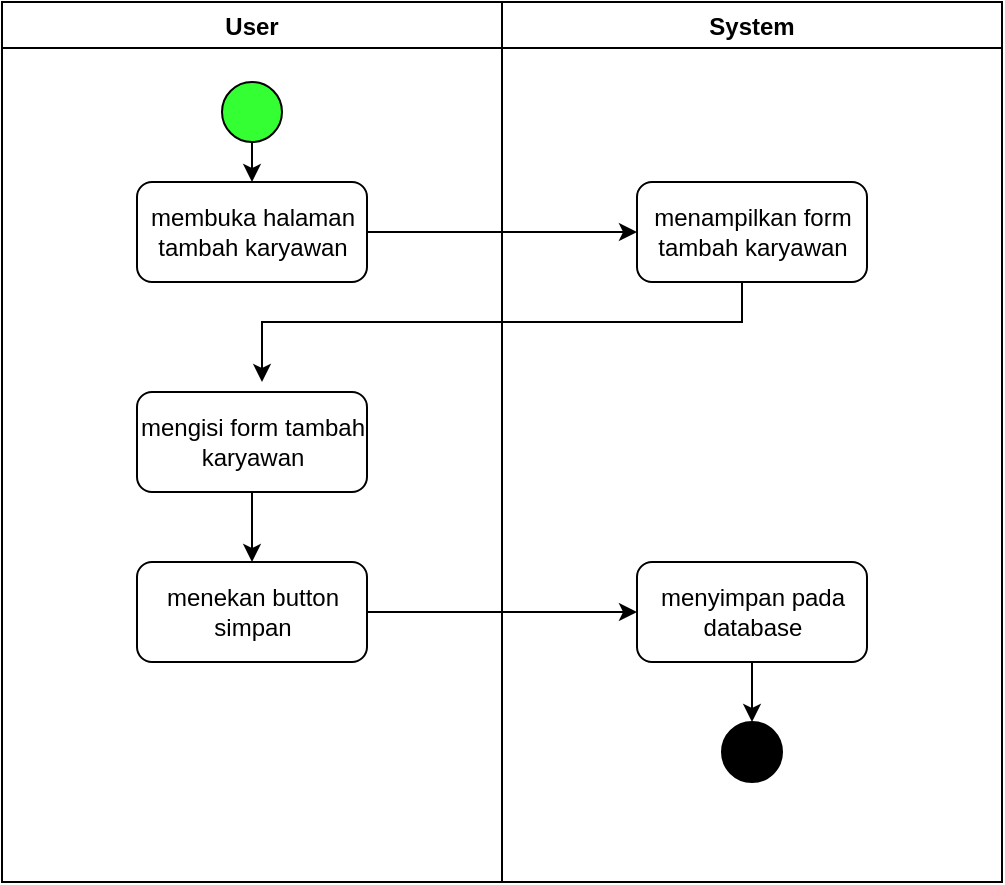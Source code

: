 <mxfile version="18.0.2" type="device"><diagram id="kYwX4AX3x4AWLxVHguun" name="Page-1"><mxGraphModel dx="1108" dy="436" grid="1" gridSize="10" guides="1" tooltips="1" connect="1" arrows="1" fold="1" page="1" pageScale="1" pageWidth="850" pageHeight="1100" math="0" shadow="0"><root><mxCell id="0"/><mxCell id="1" parent="0"/><mxCell id="FvfztsTWdxSvr3-iErWp-1" value="User" style="swimlane;startSize=23;" vertex="1" parent="1"><mxGeometry x="160" y="60" width="250" height="440" as="geometry"/></mxCell><mxCell id="FvfztsTWdxSvr3-iErWp-2" value="" style="ellipse;whiteSpace=wrap;html=1;aspect=fixed;fillColor=#33FF33;" vertex="1" parent="FvfztsTWdxSvr3-iErWp-1"><mxGeometry x="110" y="40" width="30" height="30" as="geometry"/></mxCell><mxCell id="FvfztsTWdxSvr3-iErWp-3" value="membuka halaman tambah karyawan" style="rounded=1;whiteSpace=wrap;html=1;" vertex="1" parent="FvfztsTWdxSvr3-iErWp-1"><mxGeometry x="67.5" y="90" width="115" height="50" as="geometry"/></mxCell><mxCell id="FvfztsTWdxSvr3-iErWp-4" value="" style="edgeStyle=orthogonalEdgeStyle;rounded=0;orthogonalLoop=1;jettySize=auto;html=1;" edge="1" parent="FvfztsTWdxSvr3-iErWp-1" source="FvfztsTWdxSvr3-iErWp-5" target="FvfztsTWdxSvr3-iErWp-7"><mxGeometry relative="1" as="geometry"/></mxCell><mxCell id="FvfztsTWdxSvr3-iErWp-5" value="mengisi form tambah karyawan" style="rounded=1;whiteSpace=wrap;html=1;" vertex="1" parent="FvfztsTWdxSvr3-iErWp-1"><mxGeometry x="67.5" y="195" width="115" height="50" as="geometry"/></mxCell><mxCell id="FvfztsTWdxSvr3-iErWp-6" value="" style="endArrow=classic;html=1;rounded=0;entryX=0.5;entryY=0;entryDx=0;entryDy=0;exitX=0.5;exitY=1;exitDx=0;exitDy=0;" edge="1" parent="FvfztsTWdxSvr3-iErWp-1" source="FvfztsTWdxSvr3-iErWp-2" target="FvfztsTWdxSvr3-iErWp-3"><mxGeometry width="50" height="50" relative="1" as="geometry"><mxPoint x="120" y="70" as="sourcePoint"/><mxPoint x="170" y="20" as="targetPoint"/></mxGeometry></mxCell><mxCell id="FvfztsTWdxSvr3-iErWp-7" value="menekan button simpan" style="rounded=1;whiteSpace=wrap;html=1;" vertex="1" parent="FvfztsTWdxSvr3-iErWp-1"><mxGeometry x="67.5" y="280" width="115" height="50" as="geometry"/></mxCell><mxCell id="FvfztsTWdxSvr3-iErWp-8" value="System" style="swimlane;startSize=23;" vertex="1" parent="1"><mxGeometry x="410" y="60" width="250" height="440" as="geometry"/></mxCell><mxCell id="FvfztsTWdxSvr3-iErWp-9" value="menampilkan form tambah karyawan" style="rounded=1;whiteSpace=wrap;html=1;" vertex="1" parent="FvfztsTWdxSvr3-iErWp-8"><mxGeometry x="67.5" y="90" width="115" height="50" as="geometry"/></mxCell><mxCell id="FvfztsTWdxSvr3-iErWp-10" style="edgeStyle=orthogonalEdgeStyle;rounded=0;orthogonalLoop=1;jettySize=auto;html=1;" edge="1" parent="FvfztsTWdxSvr3-iErWp-8" source="FvfztsTWdxSvr3-iErWp-11" target="FvfztsTWdxSvr3-iErWp-12"><mxGeometry relative="1" as="geometry"/></mxCell><mxCell id="FvfztsTWdxSvr3-iErWp-11" value="menyimpan pada database" style="rounded=1;whiteSpace=wrap;html=1;" vertex="1" parent="FvfztsTWdxSvr3-iErWp-8"><mxGeometry x="67.5" y="280" width="115" height="50" as="geometry"/></mxCell><mxCell id="FvfztsTWdxSvr3-iErWp-12" value="" style="ellipse;whiteSpace=wrap;html=1;aspect=fixed;fillColor=#000000;" vertex="1" parent="FvfztsTWdxSvr3-iErWp-8"><mxGeometry x="110" y="360" width="30" height="30" as="geometry"/></mxCell><mxCell id="FvfztsTWdxSvr3-iErWp-13" value="" style="endArrow=classic;html=1;rounded=0;entryX=0;entryY=0.5;entryDx=0;entryDy=0;exitX=1;exitY=0.5;exitDx=0;exitDy=0;" edge="1" parent="1" source="FvfztsTWdxSvr3-iErWp-3" target="FvfztsTWdxSvr3-iErWp-9"><mxGeometry width="50" height="50" relative="1" as="geometry"><mxPoint x="455" y="200" as="sourcePoint"/><mxPoint x="455" y="220" as="targetPoint"/></mxGeometry></mxCell><mxCell id="FvfztsTWdxSvr3-iErWp-14" style="edgeStyle=orthogonalEdgeStyle;rounded=0;orthogonalLoop=1;jettySize=auto;html=1;" edge="1" parent="1" source="FvfztsTWdxSvr3-iErWp-9"><mxGeometry relative="1" as="geometry"><mxPoint x="290" y="250" as="targetPoint"/><Array as="points"><mxPoint x="530" y="220"/><mxPoint x="290" y="220"/></Array></mxGeometry></mxCell><mxCell id="FvfztsTWdxSvr3-iErWp-15" style="edgeStyle=orthogonalEdgeStyle;rounded=0;orthogonalLoop=1;jettySize=auto;html=1;" edge="1" parent="1" source="FvfztsTWdxSvr3-iErWp-7" target="FvfztsTWdxSvr3-iErWp-11"><mxGeometry relative="1" as="geometry"/></mxCell></root></mxGraphModel></diagram></mxfile>